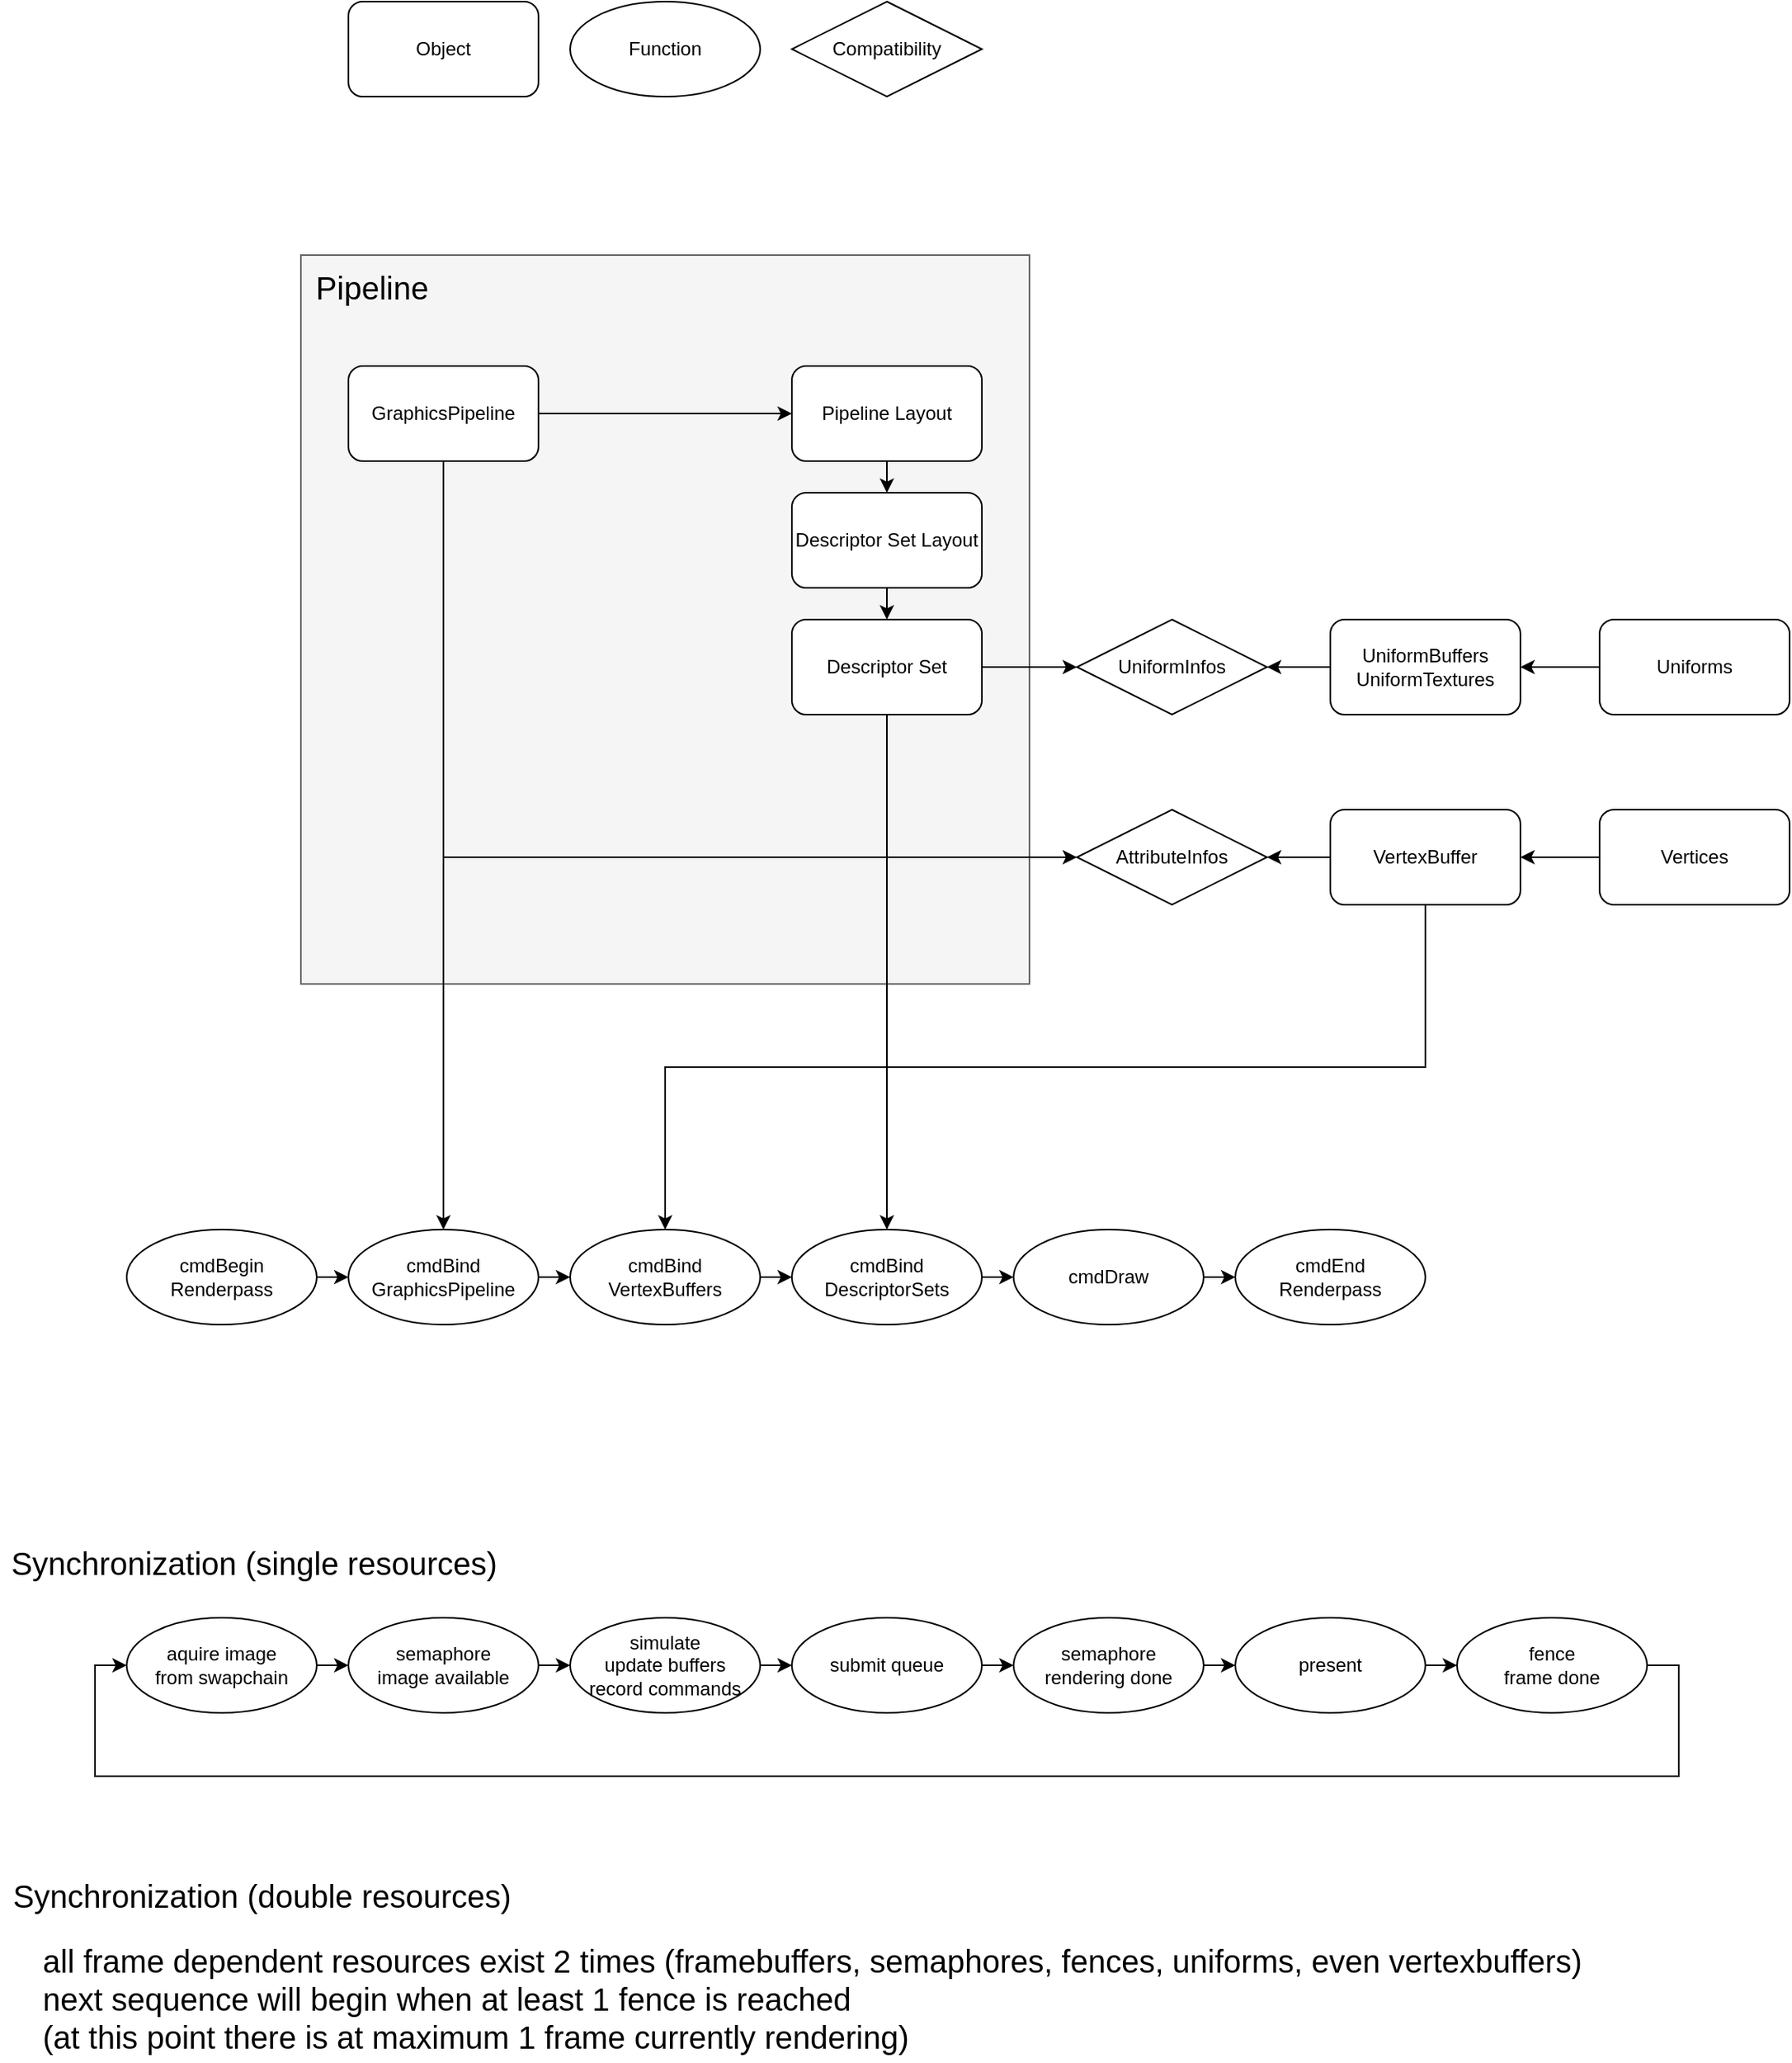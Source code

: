 <mxfile version="14.1.2" type="device"><diagram id="4_MowDxhCtrJPuCXWMU6" name="Page-1"><mxGraphModel dx="1418" dy="794" grid="1" gridSize="10" guides="1" tooltips="1" connect="1" arrows="1" fold="1" page="1" pageScale="1" pageWidth="850" pageHeight="1100" math="0" shadow="0"><root><mxCell id="0"/><mxCell id="1" parent="0"/><mxCell id="FS4CubdS9M5SOuZwM6qf-65" value="" style="rounded=0;whiteSpace=wrap;html=1;fillColor=#f5f5f5;strokeColor=#666666;fontColor=#333333;" vertex="1" parent="1"><mxGeometry x="240" y="190" width="460" height="460" as="geometry"/></mxCell><mxCell id="FS4CubdS9M5SOuZwM6qf-66" style="edgeStyle=orthogonalEdgeStyle;rounded=0;orthogonalLoop=1;jettySize=auto;html=1;exitX=0.5;exitY=1;exitDx=0;exitDy=0;entryX=0.5;entryY=0;entryDx=0;entryDy=0;startArrow=none;startFill=0;" edge="1" parent="1" source="FS4CubdS9M5SOuZwM6qf-1" target="FS4CubdS9M5SOuZwM6qf-3"><mxGeometry relative="1" as="geometry"/></mxCell><mxCell id="FS4CubdS9M5SOuZwM6qf-1" value="Descriptor Set Layout" style="rounded=1;whiteSpace=wrap;html=1;" vertex="1" parent="1"><mxGeometry x="550" y="340" width="120" height="60" as="geometry"/></mxCell><mxCell id="FS4CubdS9M5SOuZwM6qf-54" style="edgeStyle=orthogonalEdgeStyle;rounded=0;orthogonalLoop=1;jettySize=auto;html=1;exitX=1;exitY=0.5;exitDx=0;exitDy=0;entryX=0;entryY=0.5;entryDx=0;entryDy=0;startArrow=none;startFill=0;" edge="1" parent="1" source="FS4CubdS9M5SOuZwM6qf-2" target="FS4CubdS9M5SOuZwM6qf-5"><mxGeometry relative="1" as="geometry"/></mxCell><mxCell id="FS4CubdS9M5SOuZwM6qf-76" style="edgeStyle=orthogonalEdgeStyle;rounded=0;orthogonalLoop=1;jettySize=auto;html=1;exitX=0.5;exitY=1;exitDx=0;exitDy=0;entryX=0;entryY=0.5;entryDx=0;entryDy=0;startArrow=none;startFill=0;fontSize=20;" edge="1" parent="1" source="FS4CubdS9M5SOuZwM6qf-2" target="FS4CubdS9M5SOuZwM6qf-16"><mxGeometry relative="1" as="geometry"/></mxCell><mxCell id="FS4CubdS9M5SOuZwM6qf-78" style="edgeStyle=orthogonalEdgeStyle;rounded=0;orthogonalLoop=1;jettySize=auto;html=1;exitX=0.5;exitY=1;exitDx=0;exitDy=0;entryX=0.5;entryY=0;entryDx=0;entryDy=0;startArrow=none;startFill=0;fontSize=20;" edge="1" parent="1" source="FS4CubdS9M5SOuZwM6qf-2" target="FS4CubdS9M5SOuZwM6qf-29"><mxGeometry relative="1" as="geometry"/></mxCell><mxCell id="FS4CubdS9M5SOuZwM6qf-2" value="GraphicsPipeline" style="rounded=1;whiteSpace=wrap;html=1;" vertex="1" parent="1"><mxGeometry x="270" y="260" width="120" height="60" as="geometry"/></mxCell><mxCell id="FS4CubdS9M5SOuZwM6qf-71" style="edgeStyle=orthogonalEdgeStyle;rounded=0;orthogonalLoop=1;jettySize=auto;html=1;exitX=0.5;exitY=1;exitDx=0;exitDy=0;entryX=0.5;entryY=0;entryDx=0;entryDy=0;startArrow=none;startFill=0;fontSize=20;" edge="1" parent="1" source="FS4CubdS9M5SOuZwM6qf-3" target="FS4CubdS9M5SOuZwM6qf-32"><mxGeometry relative="1" as="geometry"/></mxCell><mxCell id="FS4CubdS9M5SOuZwM6qf-79" style="edgeStyle=orthogonalEdgeStyle;rounded=0;orthogonalLoop=1;jettySize=auto;html=1;exitX=1;exitY=0.5;exitDx=0;exitDy=0;entryX=0;entryY=0.5;entryDx=0;entryDy=0;startArrow=none;startFill=0;fontSize=20;" edge="1" parent="1" source="FS4CubdS9M5SOuZwM6qf-3" target="FS4CubdS9M5SOuZwM6qf-20"><mxGeometry relative="1" as="geometry"/></mxCell><mxCell id="FS4CubdS9M5SOuZwM6qf-3" value="&lt;div&gt;Descriptor Set&lt;br&gt;&lt;/div&gt;" style="rounded=1;whiteSpace=wrap;html=1;" vertex="1" parent="1"><mxGeometry x="550" y="420" width="120" height="60" as="geometry"/></mxCell><mxCell id="FS4CubdS9M5SOuZwM6qf-56" style="edgeStyle=orthogonalEdgeStyle;rounded=0;orthogonalLoop=1;jettySize=auto;html=1;exitX=0.5;exitY=1;exitDx=0;exitDy=0;entryX=0.5;entryY=0;entryDx=0;entryDy=0;startArrow=none;startFill=0;" edge="1" parent="1" source="FS4CubdS9M5SOuZwM6qf-5" target="FS4CubdS9M5SOuZwM6qf-1"><mxGeometry relative="1" as="geometry"/></mxCell><mxCell id="FS4CubdS9M5SOuZwM6qf-5" value="Pipeline Layout" style="rounded=1;whiteSpace=wrap;html=1;" vertex="1" parent="1"><mxGeometry x="550" y="260" width="120" height="60" as="geometry"/></mxCell><mxCell id="FS4CubdS9M5SOuZwM6qf-68" style="edgeStyle=orthogonalEdgeStyle;rounded=0;orthogonalLoop=1;jettySize=auto;html=1;exitX=0;exitY=0.5;exitDx=0;exitDy=0;entryX=1;entryY=0.5;entryDx=0;entryDy=0;startArrow=none;startFill=0;" edge="1" parent="1" source="FS4CubdS9M5SOuZwM6qf-9" target="FS4CubdS9M5SOuZwM6qf-20"><mxGeometry relative="1" as="geometry"/></mxCell><mxCell id="FS4CubdS9M5SOuZwM6qf-9" value="&lt;div&gt;UniformBuffers&lt;/div&gt;&lt;div&gt;UniformTextures&lt;br&gt;&lt;/div&gt;" style="rounded=1;whiteSpace=wrap;html=1;" vertex="1" parent="1"><mxGeometry x="890" y="420" width="120" height="60" as="geometry"/></mxCell><mxCell id="FS4CubdS9M5SOuZwM6qf-16" value="AttributeInfos" style="rhombus;whiteSpace=wrap;html=1;fontFamily=Helvetica;fontSize=12;fontColor=#000000;align=center;strokeColor=#000000;fillColor=#ffffff;" vertex="1" parent="1"><mxGeometry x="730" y="540" width="120" height="60" as="geometry"/></mxCell><mxCell id="FS4CubdS9M5SOuZwM6qf-52" style="edgeStyle=orthogonalEdgeStyle;rounded=0;orthogonalLoop=1;jettySize=auto;html=1;exitX=0;exitY=0.5;exitDx=0;exitDy=0;entryX=1;entryY=0.5;entryDx=0;entryDy=0;startArrow=none;startFill=0;" edge="1" parent="1" source="FS4CubdS9M5SOuZwM6qf-18" target="FS4CubdS9M5SOuZwM6qf-16"><mxGeometry relative="1" as="geometry"/></mxCell><mxCell id="FS4CubdS9M5SOuZwM6qf-60" style="edgeStyle=orthogonalEdgeStyle;rounded=0;orthogonalLoop=1;jettySize=auto;html=1;exitX=0.5;exitY=1;exitDx=0;exitDy=0;entryX=0.5;entryY=0;entryDx=0;entryDy=0;startArrow=none;startFill=0;" edge="1" parent="1" source="FS4CubdS9M5SOuZwM6qf-18" target="FS4CubdS9M5SOuZwM6qf-28"><mxGeometry relative="1" as="geometry"/></mxCell><mxCell id="FS4CubdS9M5SOuZwM6qf-18" value="VertexBuffer" style="rounded=1;whiteSpace=wrap;html=1;" vertex="1" parent="1"><mxGeometry x="890" y="540" width="120" height="60" as="geometry"/></mxCell><mxCell id="FS4CubdS9M5SOuZwM6qf-20" value="UniformInfos" style="rhombus;whiteSpace=wrap;html=1;fontFamily=Helvetica;fontSize=12;fontColor=#000000;align=center;strokeColor=#000000;fillColor=#ffffff;" vertex="1" parent="1"><mxGeometry x="730" y="420" width="120" height="60" as="geometry"/></mxCell><mxCell id="FS4CubdS9M5SOuZwM6qf-36" style="edgeStyle=orthogonalEdgeStyle;rounded=0;orthogonalLoop=1;jettySize=auto;html=1;exitX=1;exitY=0.5;exitDx=0;exitDy=0;entryX=0;entryY=0.5;entryDx=0;entryDy=0;startArrow=none;startFill=0;" edge="1" parent="1" source="FS4CubdS9M5SOuZwM6qf-28" target="FS4CubdS9M5SOuZwM6qf-32"><mxGeometry relative="1" as="geometry"/></mxCell><mxCell id="FS4CubdS9M5SOuZwM6qf-28" value="&lt;div&gt;cmdBind&lt;/div&gt;&lt;div&gt;VertexBuffers&lt;/div&gt;" style="ellipse;whiteSpace=wrap;html=1;" vertex="1" parent="1"><mxGeometry x="410" y="805" width="120" height="60" as="geometry"/></mxCell><mxCell id="FS4CubdS9M5SOuZwM6qf-35" style="edgeStyle=orthogonalEdgeStyle;rounded=0;orthogonalLoop=1;jettySize=auto;html=1;exitX=1;exitY=0.5;exitDx=0;exitDy=0;entryX=0;entryY=0.5;entryDx=0;entryDy=0;startArrow=none;startFill=0;" edge="1" parent="1" source="FS4CubdS9M5SOuZwM6qf-29" target="FS4CubdS9M5SOuZwM6qf-28"><mxGeometry relative="1" as="geometry"/></mxCell><mxCell id="FS4CubdS9M5SOuZwM6qf-29" value="&lt;div&gt;cmdBind&lt;/div&gt;&lt;div&gt;GraphicsPipeline&lt;/div&gt;" style="ellipse;whiteSpace=wrap;html=1;" vertex="1" parent="1"><mxGeometry x="270" y="805" width="120" height="60" as="geometry"/></mxCell><mxCell id="FS4CubdS9M5SOuZwM6qf-34" style="edgeStyle=orthogonalEdgeStyle;rounded=0;orthogonalLoop=1;jettySize=auto;html=1;exitX=1;exitY=0.5;exitDx=0;exitDy=0;entryX=0;entryY=0.5;entryDx=0;entryDy=0;startArrow=none;startFill=0;" edge="1" parent="1" source="FS4CubdS9M5SOuZwM6qf-30" target="FS4CubdS9M5SOuZwM6qf-29"><mxGeometry relative="1" as="geometry"/></mxCell><mxCell id="FS4CubdS9M5SOuZwM6qf-30" value="&lt;div&gt;cmdBegin&lt;/div&gt;&lt;div&gt;Renderpass&lt;/div&gt;" style="ellipse;whiteSpace=wrap;html=1;" vertex="1" parent="1"><mxGeometry x="130" y="805" width="120" height="60" as="geometry"/></mxCell><mxCell id="FS4CubdS9M5SOuZwM6qf-38" style="edgeStyle=orthogonalEdgeStyle;rounded=0;orthogonalLoop=1;jettySize=auto;html=1;exitX=1;exitY=0.5;exitDx=0;exitDy=0;entryX=0;entryY=0.5;entryDx=0;entryDy=0;startArrow=none;startFill=0;" edge="1" parent="1" source="FS4CubdS9M5SOuZwM6qf-31" target="FS4CubdS9M5SOuZwM6qf-33"><mxGeometry relative="1" as="geometry"/></mxCell><mxCell id="FS4CubdS9M5SOuZwM6qf-31" value="cmdDraw" style="ellipse;whiteSpace=wrap;html=1;" vertex="1" parent="1"><mxGeometry x="690" y="805" width="120" height="60" as="geometry"/></mxCell><mxCell id="FS4CubdS9M5SOuZwM6qf-37" style="edgeStyle=orthogonalEdgeStyle;rounded=0;orthogonalLoop=1;jettySize=auto;html=1;exitX=1;exitY=0.5;exitDx=0;exitDy=0;entryX=0;entryY=0.5;entryDx=0;entryDy=0;startArrow=none;startFill=0;" edge="1" parent="1" source="FS4CubdS9M5SOuZwM6qf-32" target="FS4CubdS9M5SOuZwM6qf-31"><mxGeometry relative="1" as="geometry"/></mxCell><mxCell id="FS4CubdS9M5SOuZwM6qf-32" value="&lt;div&gt;cmdBind&lt;/div&gt;&lt;div&gt;DescriptorSets&lt;br&gt;&lt;/div&gt;" style="ellipse;whiteSpace=wrap;html=1;" vertex="1" parent="1"><mxGeometry x="550" y="805" width="120" height="60" as="geometry"/></mxCell><mxCell id="FS4CubdS9M5SOuZwM6qf-33" value="&lt;div&gt;cmdEnd&lt;/div&gt;&lt;div&gt;Renderpass&lt;/div&gt;" style="ellipse;whiteSpace=wrap;html=1;" vertex="1" parent="1"><mxGeometry x="830" y="805" width="120" height="60" as="geometry"/></mxCell><mxCell id="FS4CubdS9M5SOuZwM6qf-74" style="edgeStyle=orthogonalEdgeStyle;rounded=0;orthogonalLoop=1;jettySize=auto;html=1;exitX=0;exitY=0.5;exitDx=0;exitDy=0;entryX=1;entryY=0.5;entryDx=0;entryDy=0;startArrow=none;startFill=0;fontSize=20;" edge="1" parent="1" source="FS4CubdS9M5SOuZwM6qf-42" target="FS4CubdS9M5SOuZwM6qf-18"><mxGeometry relative="1" as="geometry"/></mxCell><mxCell id="FS4CubdS9M5SOuZwM6qf-42" value="Vertices" style="rounded=1;whiteSpace=wrap;html=1;" vertex="1" parent="1"><mxGeometry x="1060" y="540" width="120" height="60" as="geometry"/></mxCell><mxCell id="FS4CubdS9M5SOuZwM6qf-49" value="Object" style="rounded=1;whiteSpace=wrap;html=1;" vertex="1" parent="1"><mxGeometry x="270" y="30" width="120" height="60" as="geometry"/></mxCell><mxCell id="FS4CubdS9M5SOuZwM6qf-50" value="Function" style="ellipse;whiteSpace=wrap;html=1;" vertex="1" parent="1"><mxGeometry x="410" y="30" width="120" height="60" as="geometry"/></mxCell><mxCell id="FS4CubdS9M5SOuZwM6qf-51" value="Compatibility" style="rhombus;whiteSpace=wrap;html=1;fontFamily=Helvetica;fontSize=12;fontColor=#000000;align=center;strokeColor=#000000;fillColor=#ffffff;" vertex="1" parent="1"><mxGeometry x="550" y="30" width="120" height="60" as="geometry"/></mxCell><mxCell id="FS4CubdS9M5SOuZwM6qf-69" style="edgeStyle=orthogonalEdgeStyle;rounded=0;orthogonalLoop=1;jettySize=auto;html=1;exitX=0.5;exitY=1;exitDx=0;exitDy=0;startArrow=none;startFill=0;" edge="1" parent="1" source="FS4CubdS9M5SOuZwM6qf-20" target="FS4CubdS9M5SOuZwM6qf-20"><mxGeometry relative="1" as="geometry"/></mxCell><mxCell id="FS4CubdS9M5SOuZwM6qf-70" value="Pipeline" style="text;html=1;strokeColor=none;fillColor=none;align=center;verticalAlign=middle;whiteSpace=wrap;rounded=0;fontSize=20;" vertex="1" parent="1"><mxGeometry x="250" y="200" width="70" height="20" as="geometry"/></mxCell><mxCell id="FS4CubdS9M5SOuZwM6qf-73" style="edgeStyle=orthogonalEdgeStyle;rounded=0;orthogonalLoop=1;jettySize=auto;html=1;exitX=0;exitY=0.5;exitDx=0;exitDy=0;entryX=1;entryY=0.5;entryDx=0;entryDy=0;startArrow=none;startFill=0;fontSize=20;" edge="1" parent="1" source="FS4CubdS9M5SOuZwM6qf-72" target="FS4CubdS9M5SOuZwM6qf-9"><mxGeometry relative="1" as="geometry"/></mxCell><mxCell id="FS4CubdS9M5SOuZwM6qf-72" value="Uniforms" style="rounded=1;whiteSpace=wrap;html=1;" vertex="1" parent="1"><mxGeometry x="1060" y="420" width="120" height="60" as="geometry"/></mxCell><mxCell id="FS4CubdS9M5SOuZwM6qf-86" value="Synchronization (single resources)" style="text;html=1;align=center;verticalAlign=middle;resizable=0;points=[];autosize=1;fontSize=20;" vertex="1" parent="1"><mxGeometry x="50" y="1000" width="320" height="30" as="geometry"/></mxCell><mxCell id="FS4CubdS9M5SOuZwM6qf-94" style="edgeStyle=orthogonalEdgeStyle;rounded=0;orthogonalLoop=1;jettySize=auto;html=1;exitX=1;exitY=0.5;exitDx=0;exitDy=0;entryX=0;entryY=0.5;entryDx=0;entryDy=0;startArrow=none;startFill=0;fontSize=20;" edge="1" parent="1" source="FS4CubdS9M5SOuZwM6qf-87" target="FS4CubdS9M5SOuZwM6qf-90"><mxGeometry relative="1" as="geometry"/></mxCell><mxCell id="FS4CubdS9M5SOuZwM6qf-87" value="&lt;div&gt;aquire image&lt;/div&gt;&lt;div&gt;from swapchain&lt;br&gt;&lt;/div&gt;" style="ellipse;whiteSpace=wrap;html=1;" vertex="1" parent="1"><mxGeometry x="130" y="1050" width="120" height="60" as="geometry"/></mxCell><mxCell id="FS4CubdS9M5SOuZwM6qf-96" style="edgeStyle=orthogonalEdgeStyle;rounded=0;orthogonalLoop=1;jettySize=auto;html=1;exitX=1;exitY=0.5;exitDx=0;exitDy=0;entryX=0;entryY=0.5;entryDx=0;entryDy=0;startArrow=none;startFill=0;fontSize=20;" edge="1" parent="1" source="FS4CubdS9M5SOuZwM6qf-88" target="FS4CubdS9M5SOuZwM6qf-91"><mxGeometry relative="1" as="geometry"/></mxCell><mxCell id="FS4CubdS9M5SOuZwM6qf-88" value="submit queue" style="ellipse;whiteSpace=wrap;html=1;" vertex="1" parent="1"><mxGeometry x="550" y="1050" width="120" height="60" as="geometry"/></mxCell><mxCell id="FS4CubdS9M5SOuZwM6qf-98" style="edgeStyle=orthogonalEdgeStyle;rounded=0;orthogonalLoop=1;jettySize=auto;html=1;exitX=1;exitY=0.5;exitDx=0;exitDy=0;entryX=0;entryY=0.5;entryDx=0;entryDy=0;startArrow=none;startFill=0;fontSize=20;" edge="1" parent="1" source="FS4CubdS9M5SOuZwM6qf-89" target="FS4CubdS9M5SOuZwM6qf-93"><mxGeometry relative="1" as="geometry"/></mxCell><mxCell id="FS4CubdS9M5SOuZwM6qf-89" value="present" style="ellipse;whiteSpace=wrap;html=1;" vertex="1" parent="1"><mxGeometry x="830" y="1050" width="120" height="60" as="geometry"/></mxCell><mxCell id="FS4CubdS9M5SOuZwM6qf-125" style="edgeStyle=orthogonalEdgeStyle;rounded=0;orthogonalLoop=1;jettySize=auto;html=1;exitX=1;exitY=0.5;exitDx=0;exitDy=0;entryX=0;entryY=0.5;entryDx=0;entryDy=0;startArrow=none;startFill=0;fontSize=20;" edge="1" parent="1" source="FS4CubdS9M5SOuZwM6qf-90" target="FS4CubdS9M5SOuZwM6qf-124"><mxGeometry relative="1" as="geometry"/></mxCell><mxCell id="FS4CubdS9M5SOuZwM6qf-90" value="&lt;div&gt;semaphore&lt;/div&gt;&lt;div&gt;image available&lt;br&gt;&lt;/div&gt;" style="ellipse;whiteSpace=wrap;html=1;" vertex="1" parent="1"><mxGeometry x="270" y="1050" width="120" height="60" as="geometry"/></mxCell><mxCell id="FS4CubdS9M5SOuZwM6qf-97" style="edgeStyle=orthogonalEdgeStyle;rounded=0;orthogonalLoop=1;jettySize=auto;html=1;exitX=1;exitY=0.5;exitDx=0;exitDy=0;entryX=0;entryY=0.5;entryDx=0;entryDy=0;startArrow=none;startFill=0;fontSize=20;" edge="1" parent="1" source="FS4CubdS9M5SOuZwM6qf-91" target="FS4CubdS9M5SOuZwM6qf-89"><mxGeometry relative="1" as="geometry"/></mxCell><mxCell id="FS4CubdS9M5SOuZwM6qf-91" value="&lt;div&gt;semaphore&lt;/div&gt;&lt;div&gt;rendering done&lt;br&gt;&lt;/div&gt;" style="ellipse;whiteSpace=wrap;html=1;" vertex="1" parent="1"><mxGeometry x="690" y="1050" width="120" height="60" as="geometry"/></mxCell><mxCell id="FS4CubdS9M5SOuZwM6qf-127" style="edgeStyle=orthogonalEdgeStyle;rounded=0;orthogonalLoop=1;jettySize=auto;html=1;exitX=1;exitY=0.5;exitDx=0;exitDy=0;entryX=0;entryY=0.5;entryDx=0;entryDy=0;startArrow=none;startFill=0;fontSize=20;" edge="1" parent="1" source="FS4CubdS9M5SOuZwM6qf-93" target="FS4CubdS9M5SOuZwM6qf-87"><mxGeometry relative="1" as="geometry"><Array as="points"><mxPoint x="1110" y="1080"/><mxPoint x="1110" y="1150"/><mxPoint x="110" y="1150"/><mxPoint x="110" y="1080"/></Array></mxGeometry></mxCell><mxCell id="FS4CubdS9M5SOuZwM6qf-93" value="&lt;div&gt;fence&lt;/div&gt;&lt;div&gt;frame done&lt;br&gt;&lt;/div&gt;" style="ellipse;whiteSpace=wrap;html=1;" vertex="1" parent="1"><mxGeometry x="970" y="1050" width="120" height="60" as="geometry"/></mxCell><mxCell id="FS4CubdS9M5SOuZwM6qf-100" value="Synchronization (double resources)" style="text;html=1;align=center;verticalAlign=middle;resizable=0;points=[];autosize=1;fontSize=20;" vertex="1" parent="1"><mxGeometry x="50" y="1210" width="330" height="30" as="geometry"/></mxCell><mxCell id="FS4CubdS9M5SOuZwM6qf-126" style="edgeStyle=orthogonalEdgeStyle;rounded=0;orthogonalLoop=1;jettySize=auto;html=1;exitX=1;exitY=0.5;exitDx=0;exitDy=0;entryX=0;entryY=0.5;entryDx=0;entryDy=0;startArrow=none;startFill=0;fontSize=20;" edge="1" parent="1" source="FS4CubdS9M5SOuZwM6qf-124" target="FS4CubdS9M5SOuZwM6qf-88"><mxGeometry relative="1" as="geometry"/></mxCell><mxCell id="FS4CubdS9M5SOuZwM6qf-124" value="&lt;div&gt;simulate&lt;/div&gt;&lt;div&gt;update buffers&lt;/div&gt;&lt;div&gt;record commands&lt;br&gt;&lt;/div&gt;" style="ellipse;whiteSpace=wrap;html=1;" vertex="1" parent="1"><mxGeometry x="410" y="1050" width="120" height="60" as="geometry"/></mxCell><mxCell id="FS4CubdS9M5SOuZwM6qf-128" value="&lt;div&gt;all frame dependent resources exist 2 times (framebuffers, semaphores, fences, uniforms, even vertexbuffers)&lt;/div&gt;&lt;div&gt;next sequence will begin when at least 1 fence is reached&lt;/div&gt;&lt;div&gt;(at this point there is at maximum 1 frame currently rendering)&lt;br&gt;&lt;/div&gt;" style="text;html=1;align=left;verticalAlign=middle;resizable=0;points=[];autosize=1;fontSize=20;" vertex="1" parent="1"><mxGeometry x="75" y="1250" width="980" height="80" as="geometry"/></mxCell></root></mxGraphModel></diagram></mxfile>